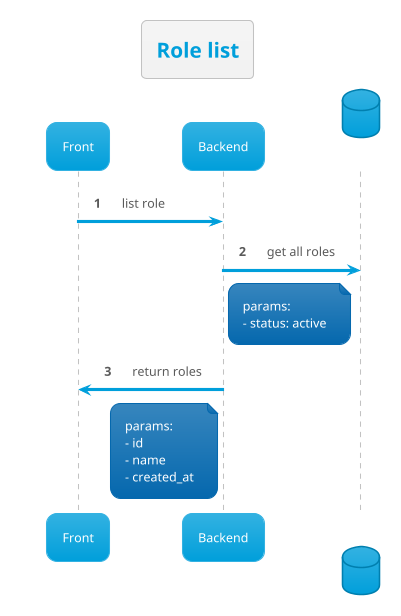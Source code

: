 @startuml
!theme bluegray

title Role list
autonumber

participant "Front" as F
participant "Backend" as B
database "DB" as DB

F -> B: list role
B -> DB: get all roles
note right B
        params:
        - status: active
    end note
B -> F: return roles
    note left B
        params:
        - id
        - name
        - created_at
    end note

@enduml
9